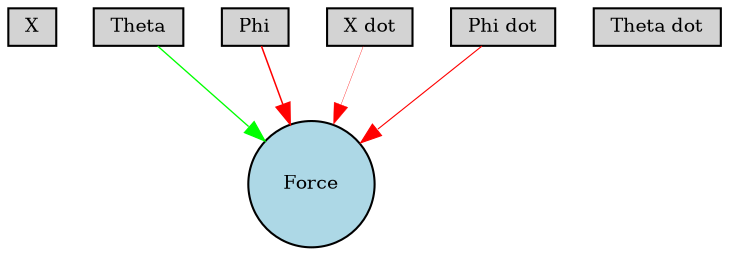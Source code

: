 digraph {
	node [fontsize=9 height=0.2 shape=circle width=0.2]
	X [fillcolor=lightgray shape=box style=filled]
	Theta [fillcolor=lightgray shape=box style=filled]
	Phi [fillcolor=lightgray shape=box style=filled]
	"X dot" [fillcolor=lightgray shape=box style=filled]
	"Theta dot" [fillcolor=lightgray shape=box style=filled]
	"Phi dot" [fillcolor=lightgray shape=box style=filled]
	Force [fillcolor=lightblue style=filled]
		"Phi dot" -> Force [color=red penwidth=0.5371031118347424 style=solid]
		Theta -> Force [color=green penwidth=0.642264502085695 style=solid]
		Phi -> Force [color=red penwidth=0.7275497852133915 style=solid]
		"X dot" -> Force [color=red penwidth=0.16885554545160417 style=solid]
}
